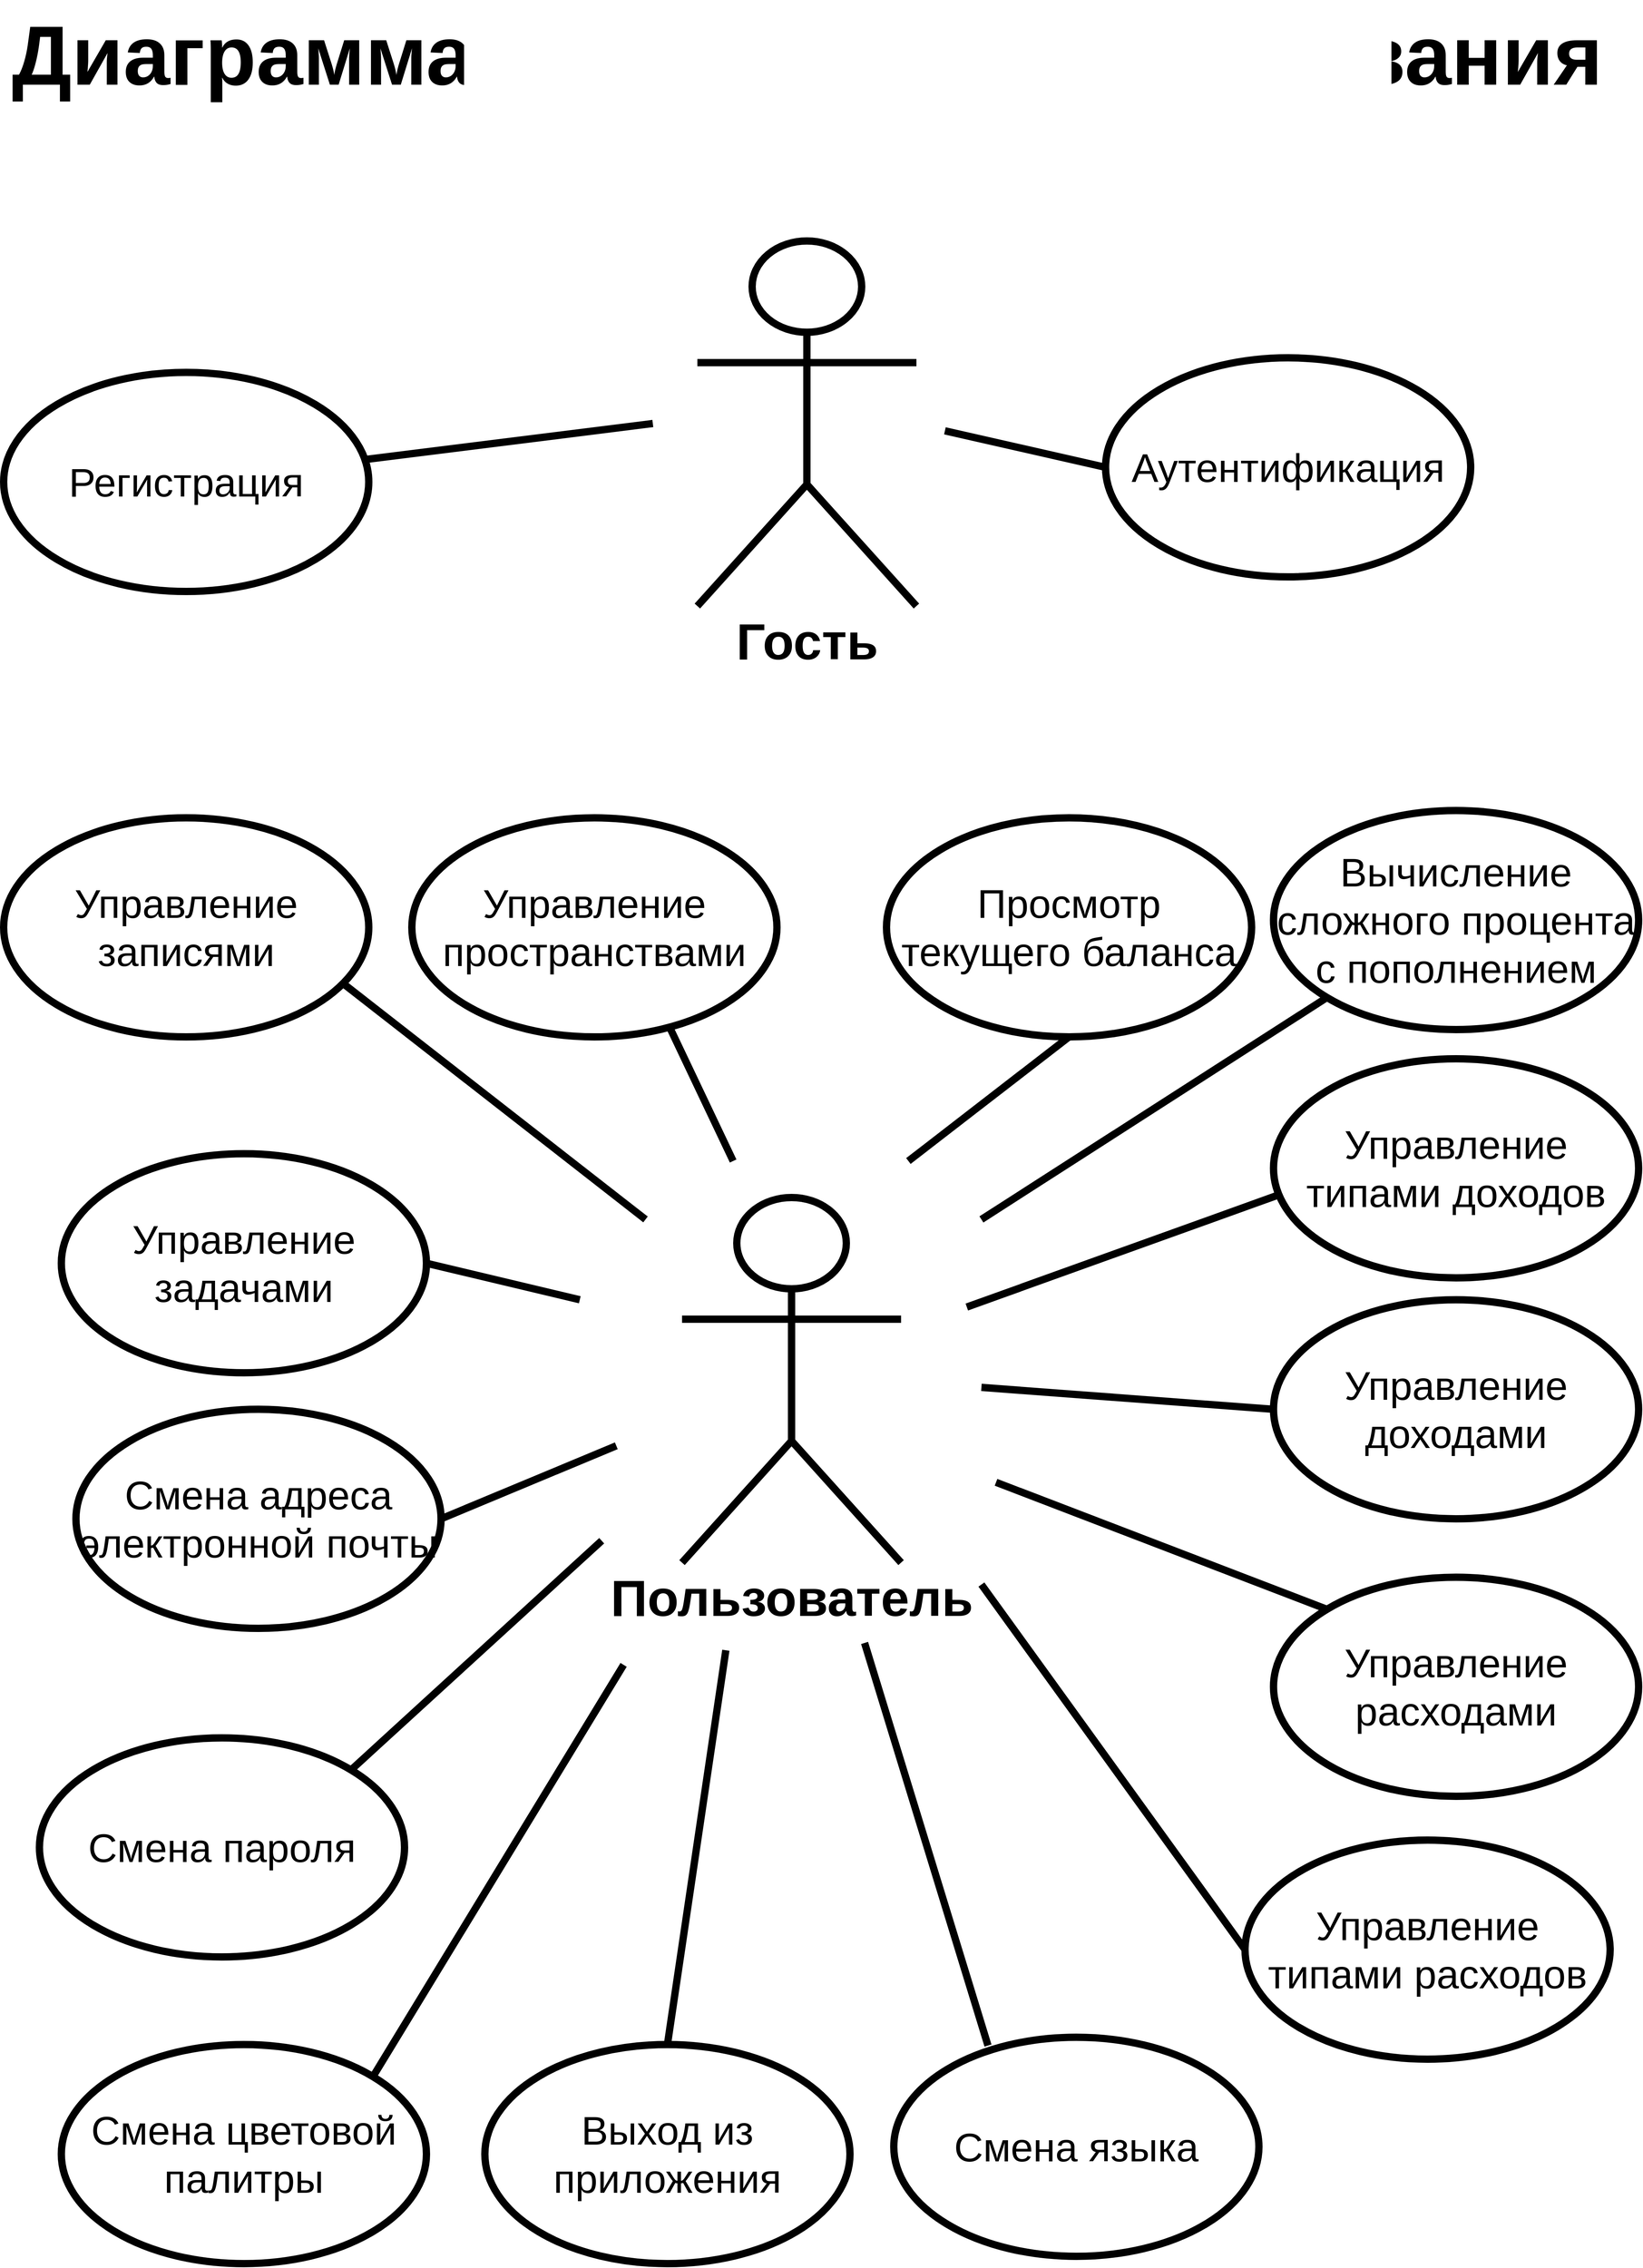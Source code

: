 <mxfile version="24.4.4" type="device">
  <diagram name="Страница — 1" id="3uWqGHaQhZGVwMkc5IHR">
    <mxGraphModel dx="6006" dy="5283" grid="1" gridSize="10" guides="1" tooltips="1" connect="1" arrows="1" fold="1" page="1" pageScale="1" pageWidth="2339" pageHeight="3300" math="0" shadow="0">
      <root>
        <mxCell id="0" />
        <mxCell id="1" parent="0" />
        <mxCell id="D8OYl36jwyCKKUaGvx12-1" value="&lt;font size=&quot;1&quot; style=&quot;&quot;&gt;&lt;b style=&quot;font-size: 70px;&quot;&gt;Пользователь&lt;/b&gt;&lt;/font&gt;" style="shape=umlActor;verticalLabelPosition=bottom;verticalAlign=top;html=1;outlineConnect=0;strokeWidth=10;" parent="1" vertex="1">
          <mxGeometry x="-1340" y="-1590" width="300" height="500" as="geometry" />
        </mxCell>
        <mxCell id="D8OYl36jwyCKKUaGvx12-2" value="Смена пароля" style="ellipse;whiteSpace=wrap;html=1;fontSize=55;strokeWidth=10;" parent="1" vertex="1">
          <mxGeometry x="-2220" y="-850" width="500" height="300" as="geometry" />
        </mxCell>
        <mxCell id="D8OYl36jwyCKKUaGvx12-3" value="Смена адреса электронной почты" style="ellipse;whiteSpace=wrap;html=1;fontSize=55;strokeWidth=10;" parent="1" vertex="1">
          <mxGeometry x="-2170" y="-1300" width="500" height="300" as="geometry" />
        </mxCell>
        <mxCell id="D8OYl36jwyCKKUaGvx12-4" value="Смена цветовой палитры" style="ellipse;whiteSpace=wrap;html=1;fontSize=55;strokeWidth=10;" parent="1" vertex="1">
          <mxGeometry x="-2190" y="-430" width="500" height="300" as="geometry" />
        </mxCell>
        <mxCell id="D8OYl36jwyCKKUaGvx12-5" value="Смена языка" style="ellipse;whiteSpace=wrap;html=1;fontSize=55;strokeWidth=10;" parent="1" vertex="1">
          <mxGeometry x="-1050" y="-440" width="500" height="300" as="geometry" />
        </mxCell>
        <mxCell id="D8OYl36jwyCKKUaGvx12-6" value="Выход из приложения" style="ellipse;whiteSpace=wrap;html=1;fontSize=55;strokeWidth=10;" parent="1" vertex="1">
          <mxGeometry x="-1610" y="-430" width="500" height="300" as="geometry" />
        </mxCell>
        <mxCell id="D8OYl36jwyCKKUaGvx12-7" value="Управление задачами" style="ellipse;whiteSpace=wrap;html=1;fontSize=55;strokeWidth=10;" parent="1" vertex="1">
          <mxGeometry x="-2190" y="-1650" width="500" height="300" as="geometry" />
        </mxCell>
        <mxCell id="D8OYl36jwyCKKUaGvx12-8" value="Управление записями" style="ellipse;whiteSpace=wrap;html=1;fontSize=55;strokeWidth=10;" parent="1" vertex="1">
          <mxGeometry x="-2269" y="-2110" width="500" height="300" as="geometry" />
        </mxCell>
        <mxCell id="D8OYl36jwyCKKUaGvx12-9" value="Управление пространствами" style="ellipse;whiteSpace=wrap;html=1;fontSize=55;strokeWidth=10;" parent="1" vertex="1">
          <mxGeometry x="-1710" y="-2110" width="500" height="300" as="geometry" />
        </mxCell>
        <mxCell id="D8OYl36jwyCKKUaGvx12-10" value="Управление расходами" style="ellipse;whiteSpace=wrap;html=1;fontSize=55;strokeWidth=10;" parent="1" vertex="1">
          <mxGeometry x="-530" y="-1070" width="500" height="300" as="geometry" />
        </mxCell>
        <mxCell id="D8OYl36jwyCKKUaGvx12-11" value="Просмотр текущего баланса" style="ellipse;whiteSpace=wrap;html=1;fontSize=55;strokeWidth=10;" parent="1" vertex="1">
          <mxGeometry x="-1060" y="-2110" width="500" height="300" as="geometry" />
        </mxCell>
        <mxCell id="D8OYl36jwyCKKUaGvx12-12" value="Вычисление сложного процента с пополнением" style="ellipse;whiteSpace=wrap;html=1;fontSize=55;strokeWidth=10;" parent="1" vertex="1">
          <mxGeometry x="-530" y="-2120" width="500" height="300" as="geometry" />
        </mxCell>
        <mxCell id="D8OYl36jwyCKKUaGvx12-13" value="Управление типами расходов" style="ellipse;whiteSpace=wrap;html=1;fontSize=55;strokeWidth=10;" parent="1" vertex="1">
          <mxGeometry x="-569" y="-710" width="500" height="300" as="geometry" />
        </mxCell>
        <mxCell id="D8OYl36jwyCKKUaGvx12-14" value="" style="endArrow=none;html=1;rounded=0;entryX=0.925;entryY=0.75;entryDx=0;entryDy=0;entryPerimeter=0;strokeWidth=10;" parent="1" target="D8OYl36jwyCKKUaGvx12-8" edge="1">
          <mxGeometry width="50" height="50" relative="1" as="geometry">
            <mxPoint x="-1390" y="-1560" as="sourcePoint" />
            <mxPoint x="-1360" y="-1360" as="targetPoint" />
          </mxGeometry>
        </mxCell>
        <mxCell id="D8OYl36jwyCKKUaGvx12-15" value="" style="endArrow=none;html=1;rounded=0;entryX=0.708;entryY=0.963;entryDx=0;entryDy=0;entryPerimeter=0;strokeWidth=10;" parent="1" target="D8OYl36jwyCKKUaGvx12-9" edge="1">
          <mxGeometry width="50" height="50" relative="1" as="geometry">
            <mxPoint x="-1270" y="-1640" as="sourcePoint" />
            <mxPoint x="-1360" y="-1480" as="targetPoint" />
          </mxGeometry>
        </mxCell>
        <mxCell id="D8OYl36jwyCKKUaGvx12-16" value="" style="endArrow=none;html=1;rounded=0;entryX=1;entryY=0.5;entryDx=0;entryDy=0;strokeWidth=10;" parent="1" target="D8OYl36jwyCKKUaGvx12-7" edge="1">
          <mxGeometry width="50" height="50" relative="1" as="geometry">
            <mxPoint x="-1480" y="-1450" as="sourcePoint" />
            <mxPoint x="-1489" y="-1480" as="targetPoint" />
          </mxGeometry>
        </mxCell>
        <mxCell id="D8OYl36jwyCKKUaGvx12-17" value="" style="endArrow=none;html=1;rounded=0;entryX=1;entryY=0.5;entryDx=0;entryDy=0;strokeWidth=10;" parent="1" target="D8OYl36jwyCKKUaGvx12-3" edge="1">
          <mxGeometry width="50" height="50" relative="1" as="geometry">
            <mxPoint x="-1430" y="-1250" as="sourcePoint" />
            <mxPoint x="-1498" y="-1229" as="targetPoint" />
          </mxGeometry>
        </mxCell>
        <mxCell id="D8OYl36jwyCKKUaGvx12-18" value="" style="endArrow=none;html=1;rounded=0;entryX=1;entryY=0;entryDx=0;entryDy=0;strokeWidth=10;" parent="1" target="D8OYl36jwyCKKUaGvx12-2" edge="1">
          <mxGeometry width="50" height="50" relative="1" as="geometry">
            <mxPoint x="-1450" y="-1120" as="sourcePoint" />
            <mxPoint x="-1459" y="-1450" as="targetPoint" />
          </mxGeometry>
        </mxCell>
        <mxCell id="D8OYl36jwyCKKUaGvx12-19" value="" style="endArrow=none;html=1;rounded=0;exitX=1;exitY=0;exitDx=0;exitDy=0;strokeWidth=10;" parent="1" source="D8OYl36jwyCKKUaGvx12-4" edge="1">
          <mxGeometry width="50" height="50" relative="1" as="geometry">
            <mxPoint x="-1350" y="-1240" as="sourcePoint" />
            <mxPoint x="-1420" y="-950" as="targetPoint" />
          </mxGeometry>
        </mxCell>
        <mxCell id="D8OYl36jwyCKKUaGvx12-20" value="" style="endArrow=none;html=1;rounded=0;entryX=0.5;entryY=0;entryDx=0;entryDy=0;strokeWidth=10;" parent="1" target="D8OYl36jwyCKKUaGvx12-6" edge="1">
          <mxGeometry width="50" height="50" relative="1" as="geometry">
            <mxPoint x="-1280" y="-970" as="sourcePoint" />
            <mxPoint x="-1347" y="-1164" as="targetPoint" />
          </mxGeometry>
        </mxCell>
        <mxCell id="D8OYl36jwyCKKUaGvx12-21" value="" style="endArrow=none;html=1;rounded=0;entryX=0.5;entryY=1;entryDx=0;entryDy=0;strokeWidth=10;" parent="1" target="D8OYl36jwyCKKUaGvx12-11" edge="1">
          <mxGeometry width="50" height="50" relative="1" as="geometry">
            <mxPoint x="-1030" y="-1640" as="sourcePoint" />
            <mxPoint x="-1439" y="-1430" as="targetPoint" />
          </mxGeometry>
        </mxCell>
        <mxCell id="D8OYl36jwyCKKUaGvx12-22" value="" style="endArrow=none;html=1;rounded=0;entryX=0;entryY=1;entryDx=0;entryDy=0;strokeWidth=10;" parent="1" target="D8OYl36jwyCKKUaGvx12-12" edge="1">
          <mxGeometry width="50" height="50" relative="1" as="geometry">
            <mxPoint x="-930" y="-1560" as="sourcePoint" />
            <mxPoint x="-1429" y="-1420" as="targetPoint" />
          </mxGeometry>
        </mxCell>
        <mxCell id="D8OYl36jwyCKKUaGvx12-23" value="" style="endArrow=none;html=1;rounded=0;entryX=0;entryY=0.5;entryDx=0;entryDy=0;strokeWidth=10;" parent="1" target="D8OYl36jwyCKKUaGvx12-13" edge="1">
          <mxGeometry width="50" height="50" relative="1" as="geometry">
            <mxPoint x="-930" y="-1060" as="sourcePoint" />
            <mxPoint x="-1419" y="-1410" as="targetPoint" />
          </mxGeometry>
        </mxCell>
        <mxCell id="D8OYl36jwyCKKUaGvx12-24" value="" style="endArrow=none;html=1;rounded=0;entryX=0;entryY=0;entryDx=0;entryDy=0;strokeWidth=10;" parent="1" target="D8OYl36jwyCKKUaGvx12-10" edge="1">
          <mxGeometry width="50" height="50" relative="1" as="geometry">
            <mxPoint x="-910" y="-1200" as="sourcePoint" />
            <mxPoint x="-1409" y="-1400" as="targetPoint" />
          </mxGeometry>
        </mxCell>
        <mxCell id="D8OYl36jwyCKKUaGvx12-25" value="" style="endArrow=none;html=1;rounded=0;entryX=0.258;entryY=0.038;entryDx=0;entryDy=0;entryPerimeter=0;strokeWidth=10;" parent="1" target="D8OYl36jwyCKKUaGvx12-5" edge="1">
          <mxGeometry width="50" height="50" relative="1" as="geometry">
            <mxPoint x="-1090" y="-980" as="sourcePoint" />
            <mxPoint x="-1399" y="-1390" as="targetPoint" />
          </mxGeometry>
        </mxCell>
        <mxCell id="D8OYl36jwyCKKUaGvx12-26" value="Управление доходами" style="ellipse;whiteSpace=wrap;html=1;fontSize=55;strokeWidth=10;" parent="1" vertex="1">
          <mxGeometry x="-530" y="-1450" width="500" height="300" as="geometry" />
        </mxCell>
        <mxCell id="D8OYl36jwyCKKUaGvx12-27" value="Управление типами доходов" style="ellipse;whiteSpace=wrap;html=1;fontSize=55;strokeWidth=10;" parent="1" vertex="1">
          <mxGeometry x="-530" y="-1780" width="500" height="300" as="geometry" />
        </mxCell>
        <mxCell id="D8OYl36jwyCKKUaGvx12-28" value="" style="endArrow=none;html=1;rounded=0;entryX=0.008;entryY=0.625;entryDx=0;entryDy=0;entryPerimeter=0;strokeWidth=10;" parent="1" target="D8OYl36jwyCKKUaGvx12-27" edge="1">
          <mxGeometry width="50" height="50" relative="1" as="geometry">
            <mxPoint x="-950" y="-1440" as="sourcePoint" />
            <mxPoint x="-1112" y="-1482" as="targetPoint" />
          </mxGeometry>
        </mxCell>
        <mxCell id="D8OYl36jwyCKKUaGvx12-29" value="" style="endArrow=none;html=1;rounded=0;entryX=0;entryY=0.5;entryDx=0;entryDy=0;strokeWidth=10;" parent="1" target="D8OYl36jwyCKKUaGvx12-26" edge="1">
          <mxGeometry width="50" height="50" relative="1" as="geometry">
            <mxPoint x="-930" y="-1330" as="sourcePoint" />
            <mxPoint x="-1039" y="-1440" as="targetPoint" />
          </mxGeometry>
        </mxCell>
        <mxCell id="D8OYl36jwyCKKUaGvx12-31" value="&lt;font size=&quot;1&quot; style=&quot;&quot;&gt;&lt;b style=&quot;font-size: 70px;&quot;&gt;Гость&lt;/b&gt;&lt;/font&gt;" style="shape=umlActor;verticalLabelPosition=bottom;verticalAlign=top;html=1;outlineConnect=0;strokeWidth=10;" parent="1" vertex="1">
          <mxGeometry x="-1319" y="-2900" width="300" height="500" as="geometry" />
        </mxCell>
        <mxCell id="D8OYl36jwyCKKUaGvx12-32" value="" style="endArrow=none;html=1;rounded=0;strokeWidth=10;" parent="1" target="D8OYl36jwyCKKUaGvx12-35" edge="1">
          <mxGeometry width="50" height="50" relative="1" as="geometry">
            <mxPoint x="-1380" y="-2650" as="sourcePoint" />
            <mxPoint x="-890.54" y="-2460" as="targetPoint" />
          </mxGeometry>
        </mxCell>
        <mxCell id="D8OYl36jwyCKKUaGvx12-33" value="Аутентификация" style="ellipse;whiteSpace=wrap;html=1;fontSize=55;strokeWidth=10;" parent="1" vertex="1">
          <mxGeometry x="-760" y="-2740" width="500" height="300" as="geometry" />
        </mxCell>
        <mxCell id="D8OYl36jwyCKKUaGvx12-34" value="" style="endArrow=none;html=1;rounded=0;entryX=0;entryY=0.5;entryDx=0;entryDy=0;strokeWidth=10;" parent="1" target="D8OYl36jwyCKKUaGvx12-33" edge="1">
          <mxGeometry width="50" height="50" relative="1" as="geometry">
            <mxPoint x="-980" y="-2640" as="sourcePoint" />
            <mxPoint x="-950.54" y="-2390" as="targetPoint" />
          </mxGeometry>
        </mxCell>
        <mxCell id="D8OYl36jwyCKKUaGvx12-35" value="Регистрация" style="ellipse;whiteSpace=wrap;html=1;fontSize=55;strokeWidth=10;" parent="1" vertex="1">
          <mxGeometry x="-2269" y="-2720" width="500" height="300" as="geometry" />
        </mxCell>
        <mxCell id="ARWZhtoNz7ImLijdMCX7-3" value="&lt;b style=&quot;font-size: 115px;&quot;&gt;&lt;font style=&quot;font-size: 115px;&quot;&gt;Диаграмма вариантов использования&lt;/font&gt;&lt;/b&gt;" style="text;html=1;align=center;verticalAlign=middle;resizable=0;points=[];autosize=1;strokeColor=none;fillColor=none;fontSize=115;" parent="1" vertex="1">
          <mxGeometry x="-2269" y="-3230" width="2200" height="150" as="geometry" />
        </mxCell>
      </root>
    </mxGraphModel>
  </diagram>
</mxfile>
